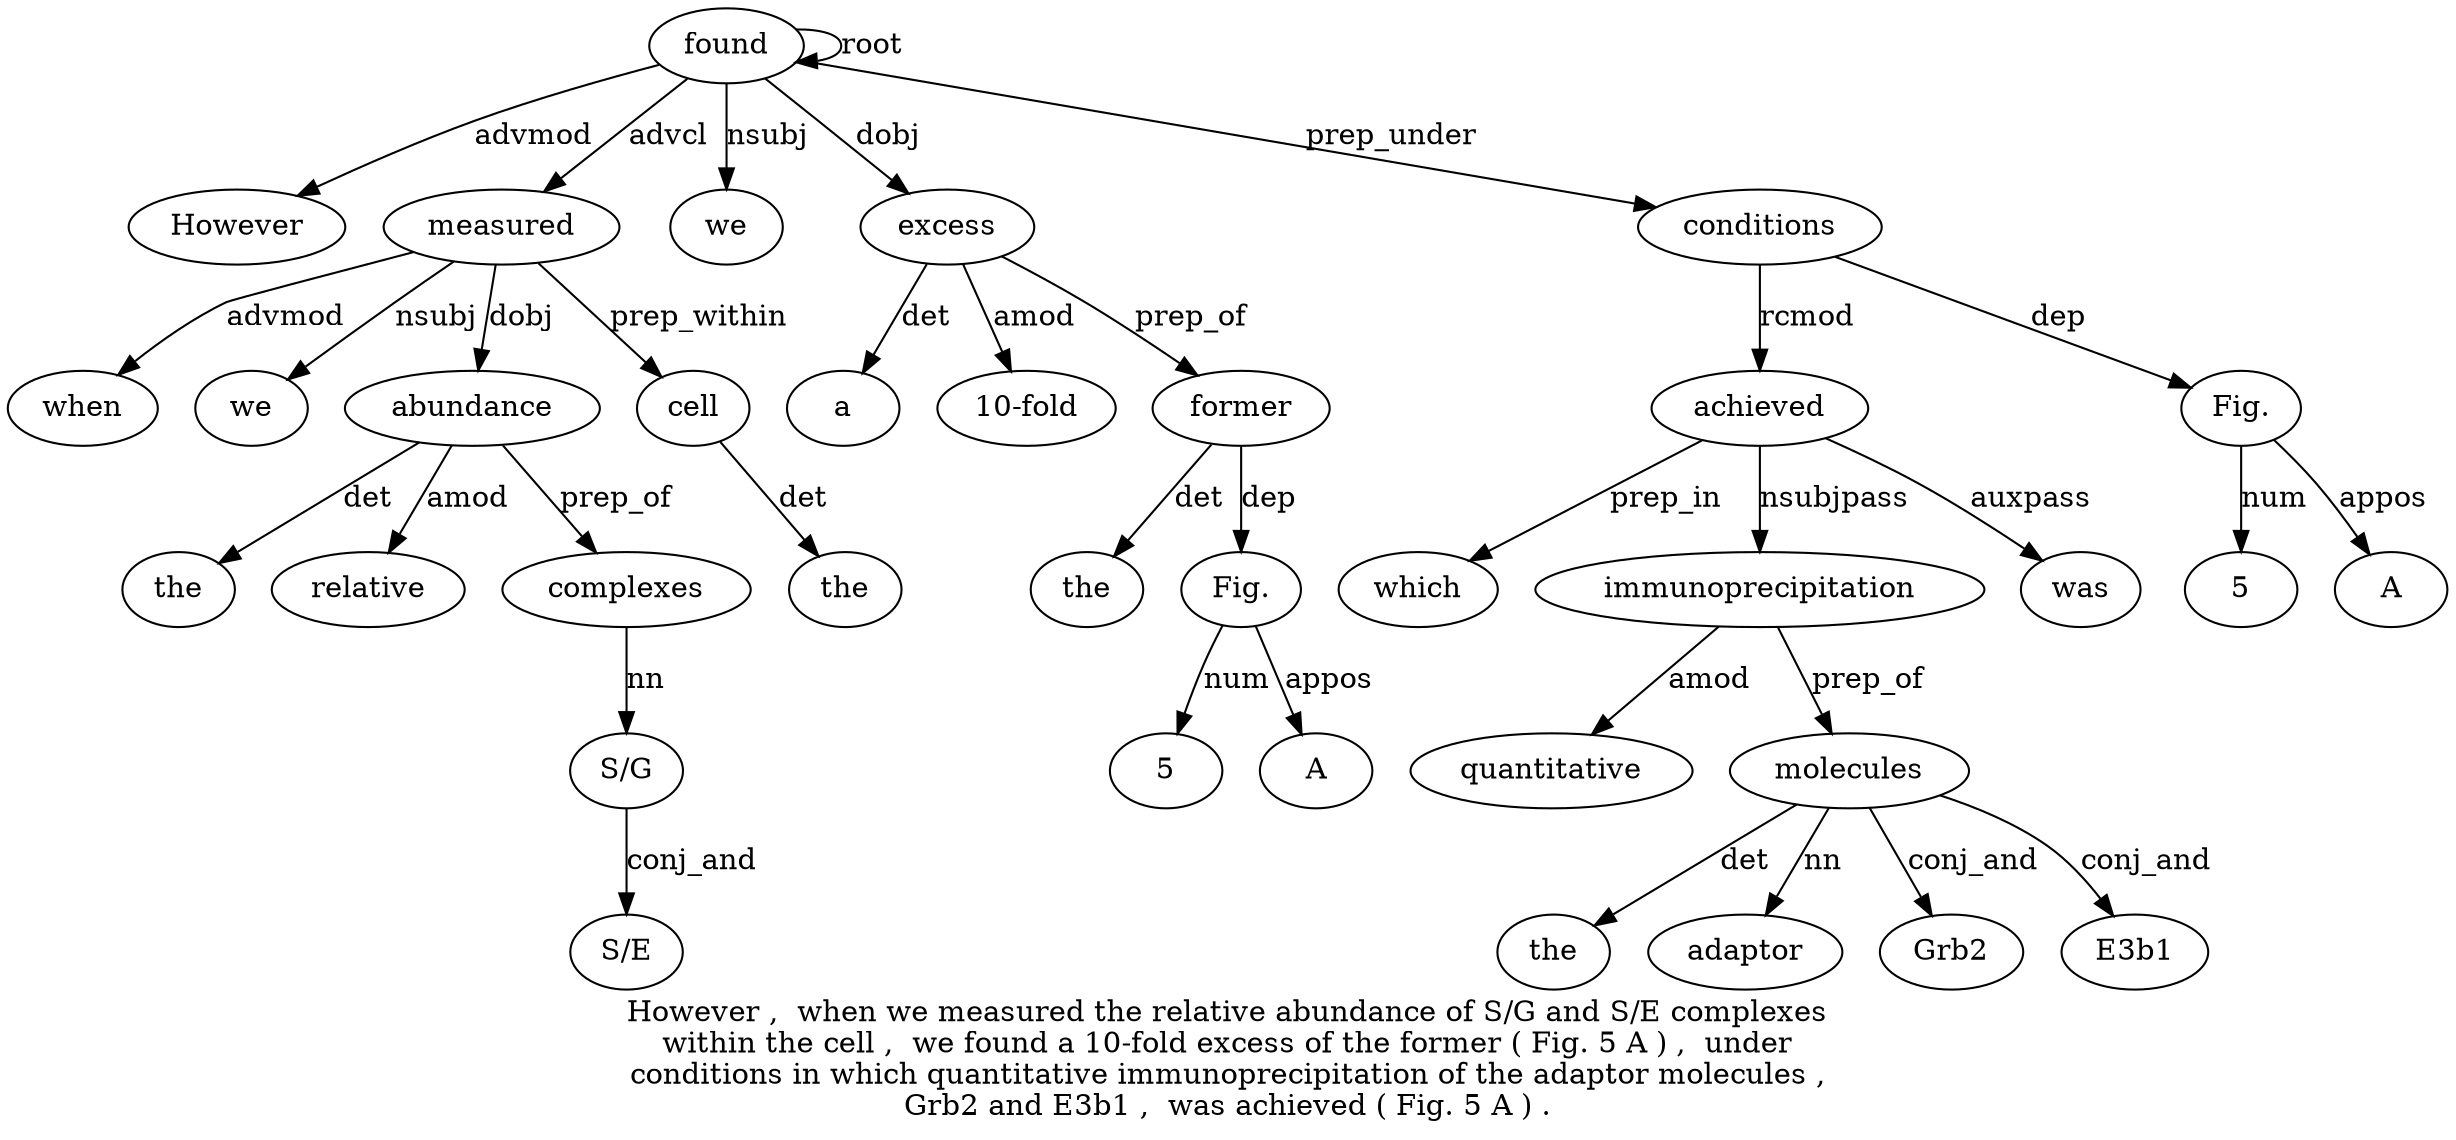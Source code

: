 digraph "However ,  when we measured the relative abundance of S/G and S/E complexes within the cell ,  we found a 10-fold excess of the former ( Fig. 5 A ) ,  under conditions in which quantitative immunoprecipitation of the adaptor molecules ,  Grb2 and E3b1 ,  was achieved ( Fig. 5 A ) ." {
label="However ,  when we measured the relative abundance of S/G and S/E complexes
within the cell ,  we found a 10-fold excess of the former ( Fig. 5 A ) ,  under
conditions in which quantitative immunoprecipitation of the adaptor molecules ,
Grb2 and E3b1 ,  was achieved ( Fig. 5 A ) .";
found19 [style=filled, fillcolor=white, label=found];
However1 [style=filled, fillcolor=white, label=However];
found19 -> However1  [label=advmod];
measured5 [style=filled, fillcolor=white, label=measured];
when3 [style=filled, fillcolor=white, label=when];
measured5 -> when3  [label=advmod];
we4 [style=filled, fillcolor=white, label=we];
measured5 -> we4  [label=nsubj];
found19 -> measured5  [label=advcl];
abundance8 [style=filled, fillcolor=white, label=abundance];
the6 [style=filled, fillcolor=white, label=the];
abundance8 -> the6  [label=det];
relative7 [style=filled, fillcolor=white, label=relative];
abundance8 -> relative7  [label=amod];
measured5 -> abundance8  [label=dobj];
complexes13 [style=filled, fillcolor=white, label=complexes];
"S/G10" [style=filled, fillcolor=white, label="S/G"];
complexes13 -> "S/G10"  [label=nn];
"S/E12" [style=filled, fillcolor=white, label="S/E"];
"S/G10" -> "S/E12"  [label=conj_and];
abundance8 -> complexes13  [label=prep_of];
cell16 [style=filled, fillcolor=white, label=cell];
the15 [style=filled, fillcolor=white, label=the];
cell16 -> the15  [label=det];
measured5 -> cell16  [label=prep_within];
we18 [style=filled, fillcolor=white, label=we];
found19 -> we18  [label=nsubj];
found19 -> found19  [label=root];
excess22 [style=filled, fillcolor=white, label=excess];
a20 [style=filled, fillcolor=white, label=a];
excess22 -> a20  [label=det];
"10-fold2" [style=filled, fillcolor=white, label="10-fold"];
excess22 -> "10-fold2"  [label=amod];
found19 -> excess22  [label=dobj];
former25 [style=filled, fillcolor=white, label=former];
the24 [style=filled, fillcolor=white, label=the];
former25 -> the24  [label=det];
excess22 -> former25  [label=prep_of];
"Fig.27" [style=filled, fillcolor=white, label="Fig."];
former25 -> "Fig.27"  [label=dep];
528 [style=filled, fillcolor=white, label=5];
"Fig.27" -> 528  [label=num];
A29 [style=filled, fillcolor=white, label=A];
"Fig.27" -> A29  [label=appos];
conditions33 [style=filled, fillcolor=white, label=conditions];
found19 -> conditions33  [label=prep_under];
achieved48 [style=filled, fillcolor=white, label=achieved];
which35 [style=filled, fillcolor=white, label=which];
achieved48 -> which35  [label=prep_in];
immunoprecipitation37 [style=filled, fillcolor=white, label=immunoprecipitation];
quantitative36 [style=filled, fillcolor=white, label=quantitative];
immunoprecipitation37 -> quantitative36  [label=amod];
achieved48 -> immunoprecipitation37  [label=nsubjpass];
molecules41 [style=filled, fillcolor=white, label=molecules];
the39 [style=filled, fillcolor=white, label=the];
molecules41 -> the39  [label=det];
adaptor40 [style=filled, fillcolor=white, label=adaptor];
molecules41 -> adaptor40  [label=nn];
immunoprecipitation37 -> molecules41  [label=prep_of];
Grb243 [style=filled, fillcolor=white, label=Grb2];
molecules41 -> Grb243  [label=conj_and];
E3b145 [style=filled, fillcolor=white, label=E3b1];
molecules41 -> E3b145  [label=conj_and];
was47 [style=filled, fillcolor=white, label=was];
achieved48 -> was47  [label=auxpass];
conditions33 -> achieved48  [label=rcmod];
"Fig.50" [style=filled, fillcolor=white, label="Fig."];
conditions33 -> "Fig.50"  [label=dep];
551 [style=filled, fillcolor=white, label=5];
"Fig.50" -> 551  [label=num];
A52 [style=filled, fillcolor=white, label=A];
"Fig.50" -> A52  [label=appos];
}
